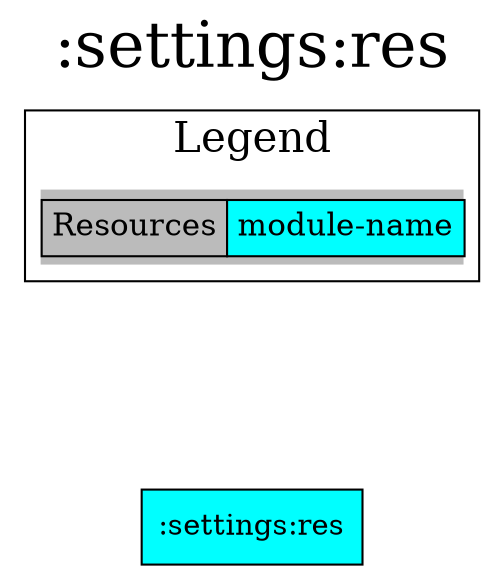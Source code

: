 digraph {
edge ["dir"="forward"]
graph ["dpi"="100","label"=":settings:res","labelloc"="t","fontsize"="30","ranksep"="1.5","rankdir"="TB"]
node ["style"="filled"]
":settings:res" ["shape"="box","fillcolor"="#00FFFF"]
{
edge ["dir"="none"]
graph ["rank"="same"]
":settings:res"
}
subgraph "cluster_legend" {
edge ["dir"="none"]
graph ["label"="Legend","fontsize"="20"]
"Legend" ["style"="filled","fillcolor"="#bbbbbb","shape"="none","margin"="0","fontsize"="15","label"=<
<TABLE BORDER="0" CELLBORDER="1" CELLSPACING="0" CELLPADDING="4">
<TR><TD>Resources</TD><TD BGCOLOR="#00FFFF">module-name</TD></TR>
</TABLE>
>]
} -> ":settings:res" ["style"="invis"]
}
